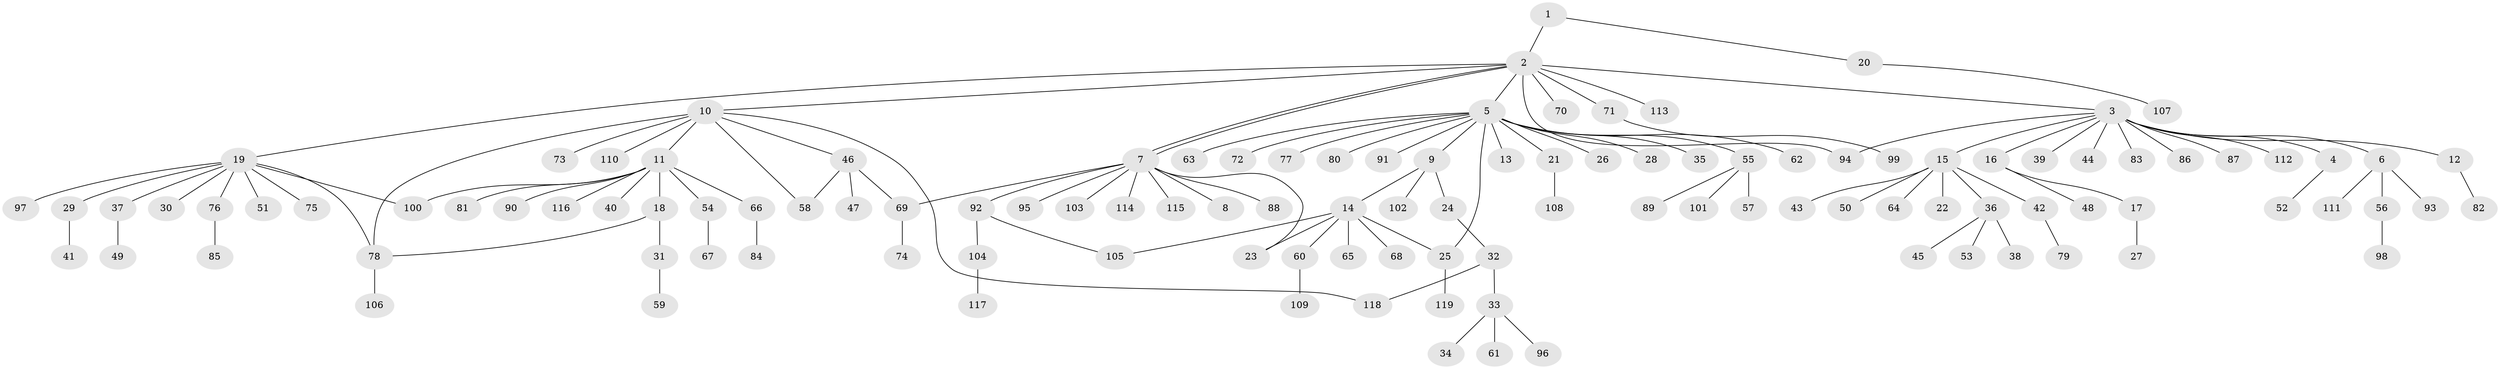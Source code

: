 // coarse degree distribution, {2: 0.16326530612244897, 8: 0.02040816326530612, 7: 0.04081632653061224, 1: 0.46938775510204084, 6: 0.02040816326530612, 3: 0.16326530612244897, 4: 0.10204081632653061, 5: 0.02040816326530612}
// Generated by graph-tools (version 1.1) at 2025/50/03/04/25 22:50:31]
// undirected, 119 vertices, 129 edges
graph export_dot {
  node [color=gray90,style=filled];
  1;
  2;
  3;
  4;
  5;
  6;
  7;
  8;
  9;
  10;
  11;
  12;
  13;
  14;
  15;
  16;
  17;
  18;
  19;
  20;
  21;
  22;
  23;
  24;
  25;
  26;
  27;
  28;
  29;
  30;
  31;
  32;
  33;
  34;
  35;
  36;
  37;
  38;
  39;
  40;
  41;
  42;
  43;
  44;
  45;
  46;
  47;
  48;
  49;
  50;
  51;
  52;
  53;
  54;
  55;
  56;
  57;
  58;
  59;
  60;
  61;
  62;
  63;
  64;
  65;
  66;
  67;
  68;
  69;
  70;
  71;
  72;
  73;
  74;
  75;
  76;
  77;
  78;
  79;
  80;
  81;
  82;
  83;
  84;
  85;
  86;
  87;
  88;
  89;
  90;
  91;
  92;
  93;
  94;
  95;
  96;
  97;
  98;
  99;
  100;
  101;
  102;
  103;
  104;
  105;
  106;
  107;
  108;
  109;
  110;
  111;
  112;
  113;
  114;
  115;
  116;
  117;
  118;
  119;
  1 -- 2;
  1 -- 20;
  2 -- 3;
  2 -- 5;
  2 -- 7;
  2 -- 7;
  2 -- 10;
  2 -- 19;
  2 -- 70;
  2 -- 71;
  2 -- 94;
  2 -- 113;
  3 -- 4;
  3 -- 6;
  3 -- 12;
  3 -- 15;
  3 -- 16;
  3 -- 39;
  3 -- 44;
  3 -- 83;
  3 -- 86;
  3 -- 87;
  3 -- 94;
  3 -- 112;
  4 -- 52;
  5 -- 9;
  5 -- 13;
  5 -- 21;
  5 -- 25;
  5 -- 26;
  5 -- 28;
  5 -- 35;
  5 -- 55;
  5 -- 62;
  5 -- 63;
  5 -- 72;
  5 -- 77;
  5 -- 80;
  5 -- 91;
  6 -- 56;
  6 -- 93;
  6 -- 111;
  7 -- 8;
  7 -- 23;
  7 -- 69;
  7 -- 88;
  7 -- 92;
  7 -- 95;
  7 -- 103;
  7 -- 114;
  7 -- 115;
  9 -- 14;
  9 -- 24;
  9 -- 102;
  10 -- 11;
  10 -- 46;
  10 -- 58;
  10 -- 73;
  10 -- 78;
  10 -- 110;
  10 -- 118;
  11 -- 18;
  11 -- 40;
  11 -- 54;
  11 -- 66;
  11 -- 81;
  11 -- 90;
  11 -- 100;
  11 -- 116;
  12 -- 82;
  14 -- 23;
  14 -- 25;
  14 -- 60;
  14 -- 65;
  14 -- 68;
  14 -- 105;
  15 -- 22;
  15 -- 36;
  15 -- 42;
  15 -- 43;
  15 -- 50;
  15 -- 64;
  16 -- 17;
  16 -- 48;
  17 -- 27;
  18 -- 31;
  18 -- 78;
  19 -- 29;
  19 -- 30;
  19 -- 37;
  19 -- 51;
  19 -- 75;
  19 -- 76;
  19 -- 78;
  19 -- 97;
  19 -- 100;
  20 -- 107;
  21 -- 108;
  24 -- 32;
  25 -- 119;
  29 -- 41;
  31 -- 59;
  32 -- 33;
  32 -- 118;
  33 -- 34;
  33 -- 61;
  33 -- 96;
  36 -- 38;
  36 -- 45;
  36 -- 53;
  37 -- 49;
  42 -- 79;
  46 -- 47;
  46 -- 58;
  46 -- 69;
  54 -- 67;
  55 -- 57;
  55 -- 89;
  55 -- 101;
  56 -- 98;
  60 -- 109;
  66 -- 84;
  69 -- 74;
  71 -- 99;
  76 -- 85;
  78 -- 106;
  92 -- 104;
  92 -- 105;
  104 -- 117;
}
